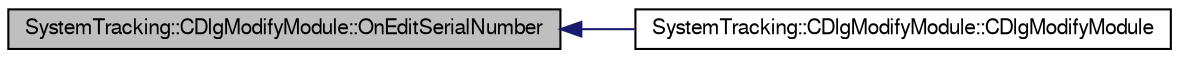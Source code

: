 digraph G
{
  edge [fontname="FreeSans",fontsize="10",labelfontname="FreeSans",labelfontsize="10"];
  node [fontname="FreeSans",fontsize="10",shape=record];
  rankdir="LR";
  Node1 [label="SystemTracking::CDlgModifyModule::OnEditSerialNumber",height=0.2,width=0.4,color="black", fillcolor="grey75", style="filled" fontcolor="black"];
  Node1 -> Node2 [dir="back",color="midnightblue",fontsize="10",style="solid",fontname="FreeSans"];
  Node2 [label="SystemTracking::CDlgModifyModule::CDlgModifyModule",height=0.2,width=0.4,color="black", fillcolor="white", style="filled",URL="$classSystemTracking_1_1CDlgModifyModule.html#ac746c8efea735712323d23e010b2b06e",tooltip="Default constructor."];
}
